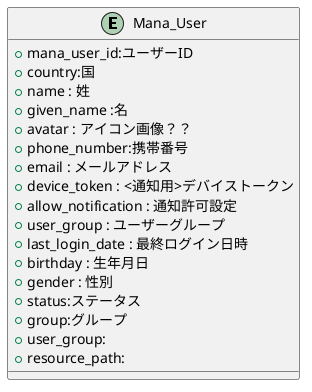 @startuml

entity "Mana_User" {
    + mana_user_id:ユーザーID
    + country:国
    + name : 姓
    + given_name :名
    + avatar : アイコン画像？？
    + phone_number:携帯番号
    + email : メールアドレス
    + device_token : <通知用>デバイストークン
    + allow_notification : 通知許可設定
    + user_group : ユーザーグループ
    + last_login_date : 最終ログイン日時
    + birthday : 生年月日
    + gender : 性別
    + status:ステータス
    + group:グループ
    + user_group:
    + resource_path:
}

@enduml
